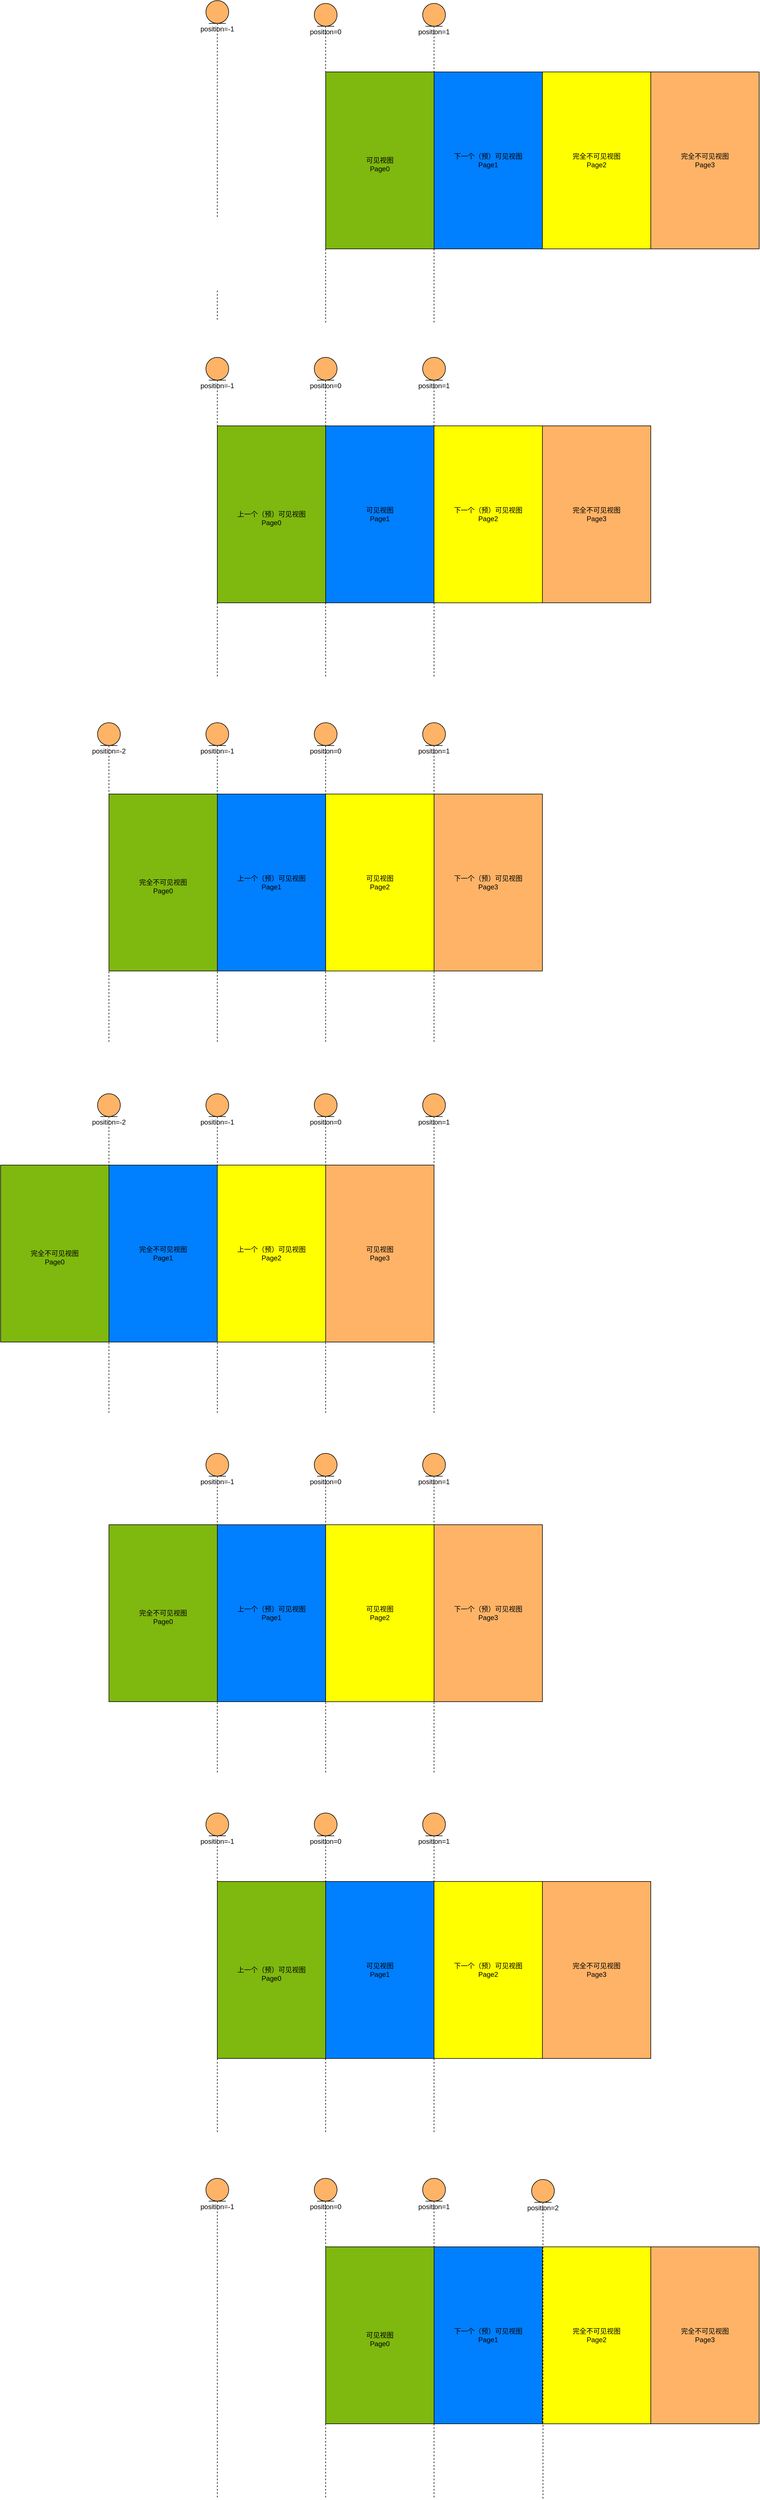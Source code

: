 <mxfile>
    <diagram id="etNW1VzHUkbLah4mJFjx" name="Page-1">
        <mxGraphModel dx="1616" dy="516" grid="0" gridSize="10" guides="1" tooltips="1" connect="1" arrows="1" fold="1" page="0" pageScale="1" pageWidth="850" pageHeight="1100" math="0" shadow="0">
            <root>
                <mxCell id="0"/>
                <mxCell id="1" parent="0"/>
                <mxCell id="2" value="&lt;br&gt;可见视图&lt;br&gt;Page0" style="rounded=0;whiteSpace=wrap;html=1;fillColor=#7FB80E;" vertex="1" parent="1">
                    <mxGeometry x="180" y="140" width="190" height="310" as="geometry"/>
                </mxCell>
                <mxCell id="3" value="下一个（预）可见视图&lt;br&gt;Page1" style="rounded=0;whiteSpace=wrap;html=1;fillColor=#007FFF;" vertex="1" parent="1">
                    <mxGeometry x="370" y="140" width="190" height="310" as="geometry"/>
                </mxCell>
                <mxCell id="4" value="完全不可见视图&lt;br&gt;Page2" style="rounded=0;whiteSpace=wrap;html=1;fillColor=#FFFF00;" vertex="1" parent="1">
                    <mxGeometry x="560" y="140" width="190" height="310" as="geometry"/>
                </mxCell>
                <mxCell id="11" value="position=0" style="shape=umlLifeline;participant=umlEntity;perimeter=lifelinePerimeter;whiteSpace=wrap;html=1;container=1;collapsible=0;recursiveResize=0;verticalAlign=top;spacingTop=36;outlineConnect=0;fillColor=#FFB366;" vertex="1" parent="1">
                    <mxGeometry x="160" y="20" width="40" height="560" as="geometry"/>
                </mxCell>
                <mxCell id="12" value="position=-1" style="shape=umlLifeline;participant=umlEntity;perimeter=lifelinePerimeter;whiteSpace=wrap;html=1;container=1;collapsible=0;recursiveResize=0;verticalAlign=top;spacingTop=36;outlineConnect=0;fillColor=#FFB366;" vertex="1" parent="1">
                    <mxGeometry x="-30" y="15" width="40" height="560" as="geometry"/>
                </mxCell>
                <mxCell id="13" value="position=1" style="shape=umlLifeline;participant=umlEntity;perimeter=lifelinePerimeter;whiteSpace=wrap;html=1;container=1;collapsible=0;recursiveResize=0;verticalAlign=top;spacingTop=36;outlineConnect=0;fillColor=#FFB366;" vertex="1" parent="1">
                    <mxGeometry x="350" y="20" width="40" height="560" as="geometry"/>
                </mxCell>
                <mxCell id="19" value="&lt;br&gt;上一个（预）可见视图&lt;br&gt;Page0" style="rounded=0;whiteSpace=wrap;html=1;fillColor=#7FB80E;" vertex="1" parent="1">
                    <mxGeometry x="-10" y="760" width="190" height="310" as="geometry"/>
                </mxCell>
                <mxCell id="20" value="可见视图&lt;br&gt;Page1" style="rounded=0;whiteSpace=wrap;html=1;fillColor=#007FFF;" vertex="1" parent="1">
                    <mxGeometry x="180" y="760" width="190" height="310" as="geometry"/>
                </mxCell>
                <mxCell id="21" value="下一个（预）可见视图&lt;br&gt;Page2" style="rounded=0;whiteSpace=wrap;html=1;fillColor=#FFFF00;" vertex="1" parent="1">
                    <mxGeometry x="370" y="760" width="190" height="310" as="geometry"/>
                </mxCell>
                <mxCell id="22" value="position=0" style="shape=umlLifeline;participant=umlEntity;perimeter=lifelinePerimeter;whiteSpace=wrap;html=1;container=1;collapsible=0;recursiveResize=0;verticalAlign=top;spacingTop=36;outlineConnect=0;fillColor=#FFB366;" vertex="1" parent="1">
                    <mxGeometry x="160" y="640" width="40" height="560" as="geometry"/>
                </mxCell>
                <mxCell id="23" value="position=-1" style="shape=umlLifeline;participant=umlEntity;perimeter=lifelinePerimeter;whiteSpace=wrap;html=1;container=1;collapsible=0;recursiveResize=0;verticalAlign=top;spacingTop=36;outlineConnect=0;fillColor=#FFB366;" vertex="1" parent="1">
                    <mxGeometry x="-30" y="640" width="40" height="560" as="geometry"/>
                </mxCell>
                <mxCell id="24" value="position=1" style="shape=umlLifeline;participant=umlEntity;perimeter=lifelinePerimeter;whiteSpace=wrap;html=1;container=1;collapsible=0;recursiveResize=0;verticalAlign=top;spacingTop=36;outlineConnect=0;fillColor=#FFB366;" vertex="1" parent="1">
                    <mxGeometry x="350" y="640" width="40" height="560" as="geometry"/>
                </mxCell>
                <mxCell id="25" value="完全不可见视图&lt;br&gt;Page3" style="rounded=0;whiteSpace=wrap;html=1;fillColor=#FFB366;" vertex="1" parent="1">
                    <mxGeometry x="750" y="140" width="190" height="310" as="geometry"/>
                </mxCell>
                <mxCell id="26" value="完全不可见视图&lt;br&gt;Page3" style="rounded=0;whiteSpace=wrap;html=1;fillColor=#FFB366;" vertex="1" parent="1">
                    <mxGeometry x="560" y="760" width="190" height="310" as="geometry"/>
                </mxCell>
                <mxCell id="27" value="&lt;br&gt;完全不可见视图&lt;br&gt;Page0" style="rounded=0;whiteSpace=wrap;html=1;fillColor=#7FB80E;" vertex="1" parent="1">
                    <mxGeometry x="-200" y="1405" width="190" height="310" as="geometry"/>
                </mxCell>
                <mxCell id="28" value="上一个（预）可见视图&lt;br&gt;Page1" style="rounded=0;whiteSpace=wrap;html=1;fillColor=#007FFF;" vertex="1" parent="1">
                    <mxGeometry x="-10" y="1405" width="190" height="310" as="geometry"/>
                </mxCell>
                <mxCell id="29" value="可见视图&lt;br&gt;Page2" style="rounded=0;whiteSpace=wrap;html=1;fillColor=#FFFF00;" vertex="1" parent="1">
                    <mxGeometry x="180" y="1405" width="190" height="310" as="geometry"/>
                </mxCell>
                <mxCell id="30" value="position=0" style="shape=umlLifeline;participant=umlEntity;perimeter=lifelinePerimeter;whiteSpace=wrap;html=1;container=1;collapsible=0;recursiveResize=0;verticalAlign=top;spacingTop=36;outlineConnect=0;fillColor=#FFB366;" vertex="1" parent="1">
                    <mxGeometry x="160" y="1280" width="40" height="560" as="geometry"/>
                </mxCell>
                <mxCell id="31" value="position=-1" style="shape=umlLifeline;participant=umlEntity;perimeter=lifelinePerimeter;whiteSpace=wrap;html=1;container=1;collapsible=0;recursiveResize=0;verticalAlign=top;spacingTop=36;outlineConnect=0;fillColor=#FFB366;" vertex="1" parent="1">
                    <mxGeometry x="-30" y="1280" width="40" height="560" as="geometry"/>
                </mxCell>
                <mxCell id="32" value="position=1" style="shape=umlLifeline;participant=umlEntity;perimeter=lifelinePerimeter;whiteSpace=wrap;html=1;container=1;collapsible=0;recursiveResize=0;verticalAlign=top;spacingTop=36;outlineConnect=0;fillColor=#FFB366;" vertex="1" parent="1">
                    <mxGeometry x="350" y="1280" width="40" height="560" as="geometry"/>
                </mxCell>
                <mxCell id="33" value="下一个（预）可见视图&lt;br&gt;Page3" style="rounded=0;whiteSpace=wrap;html=1;fillColor=#FFB366;" vertex="1" parent="1">
                    <mxGeometry x="370" y="1405" width="190" height="310" as="geometry"/>
                </mxCell>
                <mxCell id="34" value="position=-2" style="shape=umlLifeline;participant=umlEntity;perimeter=lifelinePerimeter;whiteSpace=wrap;html=1;container=1;collapsible=0;recursiveResize=0;verticalAlign=top;spacingTop=36;outlineConnect=0;fillColor=#FFB366;" vertex="1" parent="1">
                    <mxGeometry x="-220" y="1280" width="40" height="560" as="geometry"/>
                </mxCell>
                <mxCell id="35" value="&lt;br&gt;完全不可见视图&lt;br&gt;Page0" style="rounded=0;whiteSpace=wrap;html=1;fillColor=#7FB80E;" vertex="1" parent="1">
                    <mxGeometry x="-390" y="2055" width="190" height="310" as="geometry"/>
                </mxCell>
                <mxCell id="36" value="完全不可见视图&lt;br&gt;Page1" style="rounded=0;whiteSpace=wrap;html=1;fillColor=#007FFF;" vertex="1" parent="1">
                    <mxGeometry x="-200" y="2055" width="190" height="310" as="geometry"/>
                </mxCell>
                <mxCell id="37" value="上一个（预）可见视图&lt;br&gt;Page2" style="rounded=0;whiteSpace=wrap;html=1;fillColor=#FFFF00;" vertex="1" parent="1">
                    <mxGeometry x="-10" y="2055" width="190" height="310" as="geometry"/>
                </mxCell>
                <mxCell id="38" value="position=0" style="shape=umlLifeline;participant=umlEntity;perimeter=lifelinePerimeter;whiteSpace=wrap;html=1;container=1;collapsible=0;recursiveResize=0;verticalAlign=top;spacingTop=36;outlineConnect=0;fillColor=#FFB366;" vertex="1" parent="1">
                    <mxGeometry x="160" y="1930" width="40" height="560" as="geometry"/>
                </mxCell>
                <mxCell id="39" value="position=-1" style="shape=umlLifeline;participant=umlEntity;perimeter=lifelinePerimeter;whiteSpace=wrap;html=1;container=1;collapsible=0;recursiveResize=0;verticalAlign=top;spacingTop=36;outlineConnect=0;fillColor=#FFB366;" vertex="1" parent="1">
                    <mxGeometry x="-30" y="1930" width="40" height="560" as="geometry"/>
                </mxCell>
                <mxCell id="40" value="position=1" style="shape=umlLifeline;participant=umlEntity;perimeter=lifelinePerimeter;whiteSpace=wrap;html=1;container=1;collapsible=0;recursiveResize=0;verticalAlign=top;spacingTop=36;outlineConnect=0;fillColor=#FFB366;" vertex="1" parent="1">
                    <mxGeometry x="350" y="1930" width="40" height="560" as="geometry"/>
                </mxCell>
                <mxCell id="41" value="可见视图&lt;br&gt;Page3" style="rounded=0;whiteSpace=wrap;html=1;fillColor=#FFB366;" vertex="1" parent="1">
                    <mxGeometry x="180" y="2055" width="190" height="310" as="geometry"/>
                </mxCell>
                <mxCell id="42" value="position=-2" style="shape=umlLifeline;participant=umlEntity;perimeter=lifelinePerimeter;whiteSpace=wrap;html=1;container=1;collapsible=0;recursiveResize=0;verticalAlign=top;spacingTop=36;outlineConnect=0;fillColor=#FFB366;" vertex="1" parent="1">
                    <mxGeometry x="-220" y="1930" width="40" height="560" as="geometry"/>
                </mxCell>
                <mxCell id="43" value="&lt;br&gt;完全不可见视图&lt;br&gt;Page0" style="rounded=0;whiteSpace=wrap;html=1;fillColor=#7FB80E;" vertex="1" parent="1">
                    <mxGeometry x="-200" y="2685" width="190" height="310" as="geometry"/>
                </mxCell>
                <mxCell id="44" value="上一个（预）可见视图&lt;br&gt;Page1" style="rounded=0;whiteSpace=wrap;html=1;fillColor=#007FFF;" vertex="1" parent="1">
                    <mxGeometry x="-10" y="2685" width="190" height="310" as="geometry"/>
                </mxCell>
                <mxCell id="45" value="可见视图&lt;br&gt;Page2" style="rounded=0;whiteSpace=wrap;html=1;fillColor=#FFFF00;" vertex="1" parent="1">
                    <mxGeometry x="180" y="2685" width="190" height="310" as="geometry"/>
                </mxCell>
                <mxCell id="46" value="position=0" style="shape=umlLifeline;participant=umlEntity;perimeter=lifelinePerimeter;whiteSpace=wrap;html=1;container=1;collapsible=0;recursiveResize=0;verticalAlign=top;spacingTop=36;outlineConnect=0;fillColor=#FFB366;" vertex="1" parent="1">
                    <mxGeometry x="160" y="2560" width="40" height="560" as="geometry"/>
                </mxCell>
                <mxCell id="47" value="position=-1" style="shape=umlLifeline;participant=umlEntity;perimeter=lifelinePerimeter;whiteSpace=wrap;html=1;container=1;collapsible=0;recursiveResize=0;verticalAlign=top;spacingTop=36;outlineConnect=0;fillColor=#FFB366;" vertex="1" parent="1">
                    <mxGeometry x="-30" y="2560" width="40" height="560" as="geometry"/>
                </mxCell>
                <mxCell id="48" value="position=1" style="shape=umlLifeline;participant=umlEntity;perimeter=lifelinePerimeter;whiteSpace=wrap;html=1;container=1;collapsible=0;recursiveResize=0;verticalAlign=top;spacingTop=36;outlineConnect=0;fillColor=#FFB366;" vertex="1" parent="1">
                    <mxGeometry x="350" y="2560" width="40" height="560" as="geometry"/>
                </mxCell>
                <mxCell id="49" value="下一个（预）可见视图&lt;br&gt;Page3" style="rounded=0;whiteSpace=wrap;html=1;fillColor=#FFB366;" vertex="1" parent="1">
                    <mxGeometry x="370" y="2685" width="190" height="310" as="geometry"/>
                </mxCell>
                <mxCell id="51" value="&lt;br&gt;上一个（预）可见视图&lt;br&gt;Page0" style="rounded=0;whiteSpace=wrap;html=1;fillColor=#7FB80E;" vertex="1" parent="1">
                    <mxGeometry x="-10" y="3310" width="190" height="310" as="geometry"/>
                </mxCell>
                <mxCell id="52" value="可见视图&lt;br&gt;Page1" style="rounded=0;whiteSpace=wrap;html=1;fillColor=#007FFF;" vertex="1" parent="1">
                    <mxGeometry x="180" y="3310" width="190" height="310" as="geometry"/>
                </mxCell>
                <mxCell id="53" value="下一个（预）可见视图&lt;br&gt;Page2" style="rounded=0;whiteSpace=wrap;html=1;fillColor=#FFFF00;" vertex="1" parent="1">
                    <mxGeometry x="370" y="3310" width="190" height="310" as="geometry"/>
                </mxCell>
                <mxCell id="54" value="position=0" style="shape=umlLifeline;participant=umlEntity;perimeter=lifelinePerimeter;whiteSpace=wrap;html=1;container=1;collapsible=0;recursiveResize=0;verticalAlign=top;spacingTop=36;outlineConnect=0;fillColor=#FFB366;" vertex="1" parent="1">
                    <mxGeometry x="160" y="3190" width="40" height="560" as="geometry"/>
                </mxCell>
                <mxCell id="55" value="position=-1" style="shape=umlLifeline;participant=umlEntity;perimeter=lifelinePerimeter;whiteSpace=wrap;html=1;container=1;collapsible=0;recursiveResize=0;verticalAlign=top;spacingTop=36;outlineConnect=0;fillColor=#FFB366;" vertex="1" parent="1">
                    <mxGeometry x="-30" y="3190" width="40" height="560" as="geometry"/>
                </mxCell>
                <mxCell id="56" value="position=1" style="shape=umlLifeline;participant=umlEntity;perimeter=lifelinePerimeter;whiteSpace=wrap;html=1;container=1;collapsible=0;recursiveResize=0;verticalAlign=top;spacingTop=36;outlineConnect=0;fillColor=#FFB366;" vertex="1" parent="1">
                    <mxGeometry x="350" y="3190" width="40" height="560" as="geometry"/>
                </mxCell>
                <mxCell id="57" value="完全不可见视图&lt;br&gt;Page3" style="rounded=0;whiteSpace=wrap;html=1;fillColor=#FFB366;" vertex="1" parent="1">
                    <mxGeometry x="560" y="3310" width="190" height="310" as="geometry"/>
                </mxCell>
                <mxCell id="58" value="&lt;br&gt;可见视图&lt;br&gt;Page0" style="rounded=0;whiteSpace=wrap;html=1;fillColor=#7FB80E;" vertex="1" parent="1">
                    <mxGeometry x="180" y="3950" width="190" height="310" as="geometry"/>
                </mxCell>
                <mxCell id="59" value="下一个（预）可见视图&lt;br&gt;Page1" style="rounded=0;whiteSpace=wrap;html=1;fillColor=#007FFF;" vertex="1" parent="1">
                    <mxGeometry x="370" y="3950" width="190" height="310" as="geometry"/>
                </mxCell>
                <mxCell id="60" value="完全不可见视图&lt;br&gt;Page2" style="rounded=0;whiteSpace=wrap;html=1;fillColor=#FFFF00;" vertex="1" parent="1">
                    <mxGeometry x="560" y="3950" width="190" height="310" as="geometry"/>
                </mxCell>
                <mxCell id="61" value="position=0" style="shape=umlLifeline;participant=umlEntity;perimeter=lifelinePerimeter;whiteSpace=wrap;html=1;container=1;collapsible=0;recursiveResize=0;verticalAlign=top;spacingTop=36;outlineConnect=0;fillColor=#FFB366;" vertex="1" parent="1">
                    <mxGeometry x="160" y="3830" width="40" height="560" as="geometry"/>
                </mxCell>
                <mxCell id="62" value="position=-1" style="shape=umlLifeline;participant=umlEntity;perimeter=lifelinePerimeter;whiteSpace=wrap;html=1;container=1;collapsible=0;recursiveResize=0;verticalAlign=top;spacingTop=36;outlineConnect=0;fillColor=#FFB366;" vertex="1" parent="1">
                    <mxGeometry x="-30" y="3830" width="40" height="560" as="geometry"/>
                </mxCell>
                <mxCell id="63" value="position=1" style="shape=umlLifeline;participant=umlEntity;perimeter=lifelinePerimeter;whiteSpace=wrap;html=1;container=1;collapsible=0;recursiveResize=0;verticalAlign=top;spacingTop=36;outlineConnect=0;fillColor=#FFB366;" vertex="1" parent="1">
                    <mxGeometry x="350" y="3830" width="40" height="560" as="geometry"/>
                </mxCell>
                <mxCell id="64" value="完全不可见视图&lt;br&gt;Page3" style="rounded=0;whiteSpace=wrap;html=1;fillColor=#FFB366;" vertex="1" parent="1">
                    <mxGeometry x="750" y="3950" width="190" height="310" as="geometry"/>
                </mxCell>
                <mxCell id="65" value="position=2" style="shape=umlLifeline;participant=umlEntity;perimeter=lifelinePerimeter;whiteSpace=wrap;html=1;container=1;collapsible=0;recursiveResize=0;verticalAlign=top;spacingTop=36;outlineConnect=0;fillColor=#FFB366;" vertex="1" parent="1">
                    <mxGeometry x="541" y="3832" width="40" height="560" as="geometry"/>
                </mxCell>
            </root>
        </mxGraphModel>
    </diagram>
</mxfile>